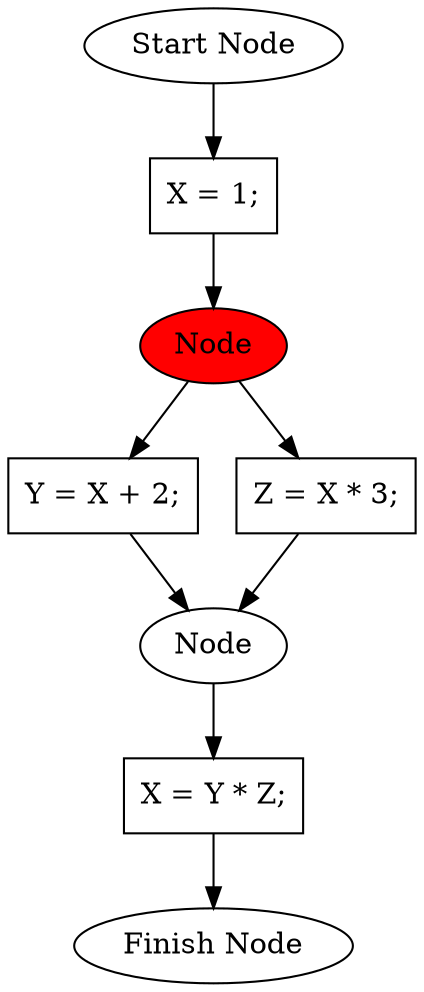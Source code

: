 digraph AST {
0 [label="Start Node"]
1 [label="X = 1;",shape=box]
0 -> 1
2 [label="Node",style="filled",fillcolor=red]
1 -> 2
3 [label="Y = X + 2;",shape=box]
2 -> 3
4 [label="Node"]
3 -> 4
5 [label="X = Y * Z;",shape=box]
4 -> 5
6 [label="Finish Node"]
5 -> 6
7 [label="Z = X * 3;",shape=box]
2 -> 7
7 -> 4
}
